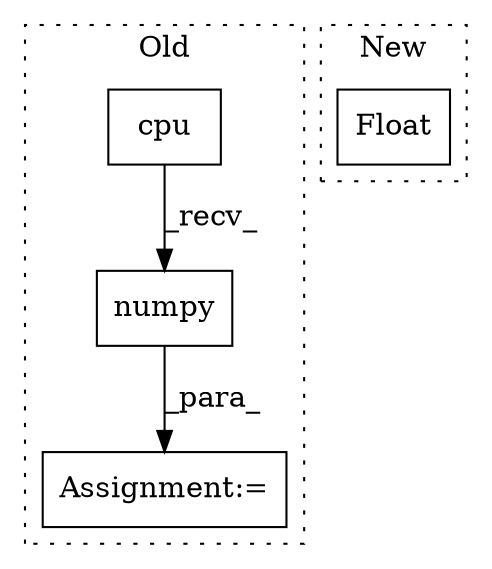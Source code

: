 digraph G {
subgraph cluster0 {
1 [label="numpy" a="32" s="4383" l="7" shape="box"];
3 [label="cpu" a="32" s="4377" l="5" shape="box"];
4 [label="Assignment:=" a="7" s="4356" l="1" shape="box"];
label = "Old";
style="dotted";
}
subgraph cluster1 {
2 [label="Float" a="32" s="4295" l="7" shape="box"];
label = "New";
style="dotted";
}
1 -> 4 [label="_para_"];
3 -> 1 [label="_recv_"];
}